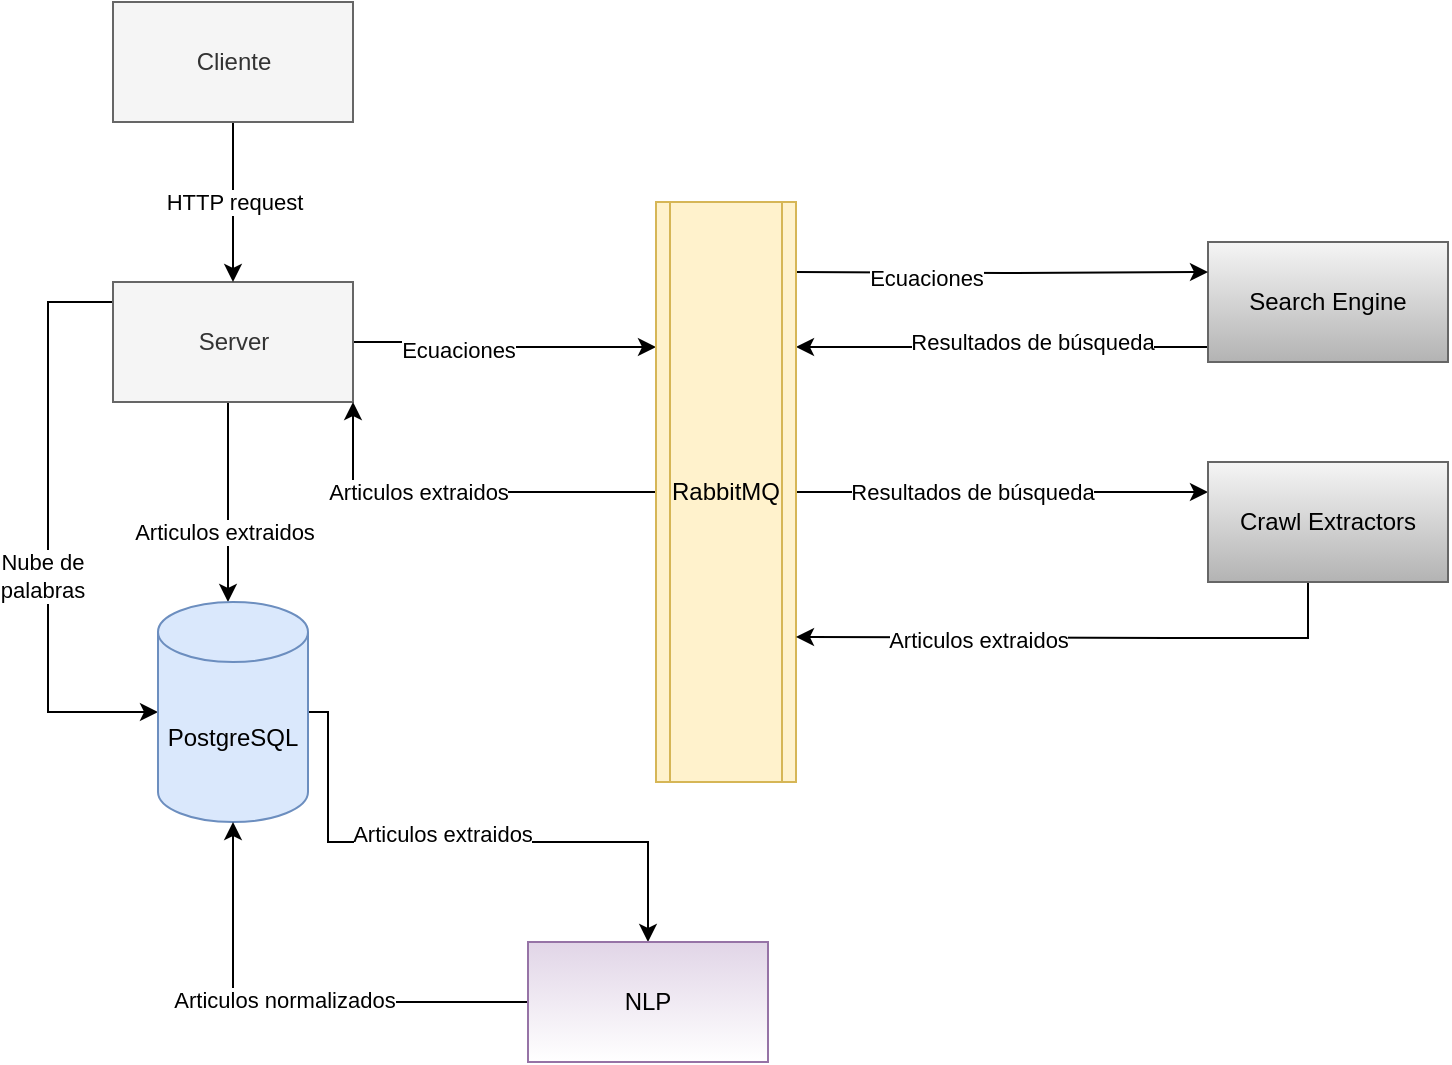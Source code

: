 <mxfile version="13.9.2" type="device"><diagram id="C5RBs43oDa-KdzZeNtuy" name="Page-1"><mxGraphModel dx="834" dy="1649" grid="1" gridSize="10" guides="1" tooltips="1" connect="1" arrows="1" fold="1" page="1" pageScale="1" pageWidth="827" pageHeight="1169" math="0" shadow="0"><root><mxCell id="WIyWlLk6GJQsqaUBKTNV-0"/><mxCell id="WIyWlLk6GJQsqaUBKTNV-1" parent="WIyWlLk6GJQsqaUBKTNV-0"/><mxCell id="NGpMMNKgaFk3UaUDtGjp-5" style="edgeStyle=orthogonalEdgeStyle;rounded=0;orthogonalLoop=1;jettySize=auto;html=1;" parent="WIyWlLk6GJQsqaUBKTNV-1" source="NGpMMNKgaFk3UaUDtGjp-0" target="NGpMMNKgaFk3UaUDtGjp-4" edge="1"><mxGeometry relative="1" as="geometry"><Array as="points"><mxPoint x="130" y="190"/><mxPoint x="130" y="190"/></Array></mxGeometry></mxCell><mxCell id="mftRxoWJpMluQoORDJs9-1" value="Articulos extraidos" style="edgeLabel;html=1;align=center;verticalAlign=middle;resizable=0;points=[];" parent="NGpMMNKgaFk3UaUDtGjp-5" vertex="1" connectable="0"><mxGeometry x="0.3" y="-2" relative="1" as="geometry"><mxPoint as="offset"/></mxGeometry></mxCell><mxCell id="NGpMMNKgaFk3UaUDtGjp-6" style="edgeStyle=orthogonalEdgeStyle;rounded=0;orthogonalLoop=1;jettySize=auto;html=1;entryX=0;entryY=0.25;entryDx=0;entryDy=0;" parent="WIyWlLk6GJQsqaUBKTNV-1" source="NGpMMNKgaFk3UaUDtGjp-0" target="NGpMMNKgaFk3UaUDtGjp-2" edge="1"><mxGeometry relative="1" as="geometry"/></mxCell><mxCell id="NGpMMNKgaFk3UaUDtGjp-7" value="Ecuaciones" style="edgeLabel;html=1;align=center;verticalAlign=middle;resizable=0;points=[];" parent="NGpMMNKgaFk3UaUDtGjp-6" vertex="1" connectable="0"><mxGeometry x="-0.327" y="-4" relative="1" as="geometry"><mxPoint as="offset"/></mxGeometry></mxCell><mxCell id="mftRxoWJpMluQoORDJs9-7" style="edgeStyle=orthogonalEdgeStyle;rounded=0;orthogonalLoop=1;jettySize=auto;html=1;entryX=0;entryY=0.5;entryDx=0;entryDy=0;entryPerimeter=0;" parent="WIyWlLk6GJQsqaUBKTNV-1" source="NGpMMNKgaFk3UaUDtGjp-0" target="NGpMMNKgaFk3UaUDtGjp-4" edge="1"><mxGeometry relative="1" as="geometry"><Array as="points"><mxPoint x="40" y="90"/><mxPoint x="40" y="295"/></Array></mxGeometry></mxCell><mxCell id="mftRxoWJpMluQoORDJs9-8" value="Nube de&lt;br&gt;palabras" style="edgeLabel;html=1;align=center;verticalAlign=middle;resizable=0;points=[];" parent="mftRxoWJpMluQoORDJs9-7" vertex="1" connectable="0"><mxGeometry x="0.159" y="-3" relative="1" as="geometry"><mxPoint as="offset"/></mxGeometry></mxCell><mxCell id="NGpMMNKgaFk3UaUDtGjp-0" value="Server" style="rounded=0;whiteSpace=wrap;html=1;fillColor=#f5f5f5;strokeColor=#666666;fontColor=#333333;" parent="WIyWlLk6GJQsqaUBKTNV-1" vertex="1"><mxGeometry x="72.5" y="80" width="120" height="60" as="geometry"/></mxCell><mxCell id="NGpMMNKgaFk3UaUDtGjp-8" style="edgeStyle=orthogonalEdgeStyle;rounded=0;orthogonalLoop=1;jettySize=auto;html=1;entryX=1;entryY=0.25;entryDx=0;entryDy=0;" parent="WIyWlLk6GJQsqaUBKTNV-1" source="NGpMMNKgaFk3UaUDtGjp-1" target="NGpMMNKgaFk3UaUDtGjp-2" edge="1"><mxGeometry relative="1" as="geometry"><Array as="points"><mxPoint x="517" y="113"/></Array></mxGeometry></mxCell><mxCell id="NGpMMNKgaFk3UaUDtGjp-9" value="Resultados de búsqueda" style="edgeLabel;html=1;align=center;verticalAlign=middle;resizable=0;points=[];" parent="NGpMMNKgaFk3UaUDtGjp-8" vertex="1" connectable="0"><mxGeometry x="-0.142" y="-3" relative="1" as="geometry"><mxPoint as="offset"/></mxGeometry></mxCell><mxCell id="NGpMMNKgaFk3UaUDtGjp-1" value="Search Engine" style="rounded=0;whiteSpace=wrap;html=1;gradientColor=#b3b3b3;fillColor=#f5f5f5;strokeColor=#666666;" parent="WIyWlLk6GJQsqaUBKTNV-1" vertex="1"><mxGeometry x="620" y="60" width="120" height="60" as="geometry"/></mxCell><mxCell id="NGpMMNKgaFk3UaUDtGjp-10" style="edgeStyle=orthogonalEdgeStyle;rounded=0;orthogonalLoop=1;jettySize=auto;html=1;entryX=0;entryY=0.25;entryDx=0;entryDy=0;" parent="WIyWlLk6GJQsqaUBKTNV-1" target="NGpMMNKgaFk3UaUDtGjp-1" edge="1"><mxGeometry relative="1" as="geometry"><mxPoint x="414" y="75" as="sourcePoint"/><Array as="points"/></mxGeometry></mxCell><mxCell id="NGpMMNKgaFk3UaUDtGjp-11" value="Ecuaciones" style="edgeLabel;html=1;align=center;verticalAlign=middle;resizable=0;points=[];" parent="NGpMMNKgaFk3UaUDtGjp-10" vertex="1" connectable="0"><mxGeometry x="-0.376" y="-2" relative="1" as="geometry"><mxPoint as="offset"/></mxGeometry></mxCell><mxCell id="NGpMMNKgaFk3UaUDtGjp-12" style="edgeStyle=orthogonalEdgeStyle;rounded=0;orthogonalLoop=1;jettySize=auto;html=1;entryX=0;entryY=0.25;entryDx=0;entryDy=0;" parent="WIyWlLk6GJQsqaUBKTNV-1" source="NGpMMNKgaFk3UaUDtGjp-2" target="NGpMMNKgaFk3UaUDtGjp-3" edge="1"><mxGeometry relative="1" as="geometry"/></mxCell><mxCell id="NGpMMNKgaFk3UaUDtGjp-13" value="Resultados de búsqueda" style="edgeLabel;html=1;align=center;verticalAlign=middle;resizable=0;points=[];" parent="NGpMMNKgaFk3UaUDtGjp-12" vertex="1" connectable="0"><mxGeometry x="-0.602" y="-4" relative="1" as="geometry"><mxPoint x="47" y="-4" as="offset"/></mxGeometry></mxCell><mxCell id="NGpMMNKgaFk3UaUDtGjp-16" style="edgeStyle=orthogonalEdgeStyle;rounded=0;orthogonalLoop=1;jettySize=auto;html=1;entryX=1;entryY=1;entryDx=0;entryDy=0;" parent="WIyWlLk6GJQsqaUBKTNV-1" source="NGpMMNKgaFk3UaUDtGjp-2" target="NGpMMNKgaFk3UaUDtGjp-0" edge="1"><mxGeometry relative="1" as="geometry"/></mxCell><mxCell id="NGpMMNKgaFk3UaUDtGjp-17" value="Articulos extraidos" style="edgeLabel;html=1;align=center;verticalAlign=middle;resizable=0;points=[];" parent="NGpMMNKgaFk3UaUDtGjp-16" vertex="1" connectable="0"><mxGeometry x="0.215" relative="1" as="geometry"><mxPoint as="offset"/></mxGeometry></mxCell><mxCell id="NGpMMNKgaFk3UaUDtGjp-2" value="RabbitMQ" style="shape=process;whiteSpace=wrap;html=1;backgroundOutline=1;fillColor=#fff2cc;strokeColor=#d6b656;" parent="WIyWlLk6GJQsqaUBKTNV-1" vertex="1"><mxGeometry x="344" y="40" width="70" height="290" as="geometry"/></mxCell><mxCell id="NGpMMNKgaFk3UaUDtGjp-14" style="edgeStyle=orthogonalEdgeStyle;rounded=0;orthogonalLoop=1;jettySize=auto;html=1;entryX=1;entryY=0.75;entryDx=0;entryDy=0;" parent="WIyWlLk6GJQsqaUBKTNV-1" source="NGpMMNKgaFk3UaUDtGjp-3" target="NGpMMNKgaFk3UaUDtGjp-2" edge="1"><mxGeometry relative="1" as="geometry"><Array as="points"><mxPoint x="670" y="258"/><mxPoint x="600" y="258"/></Array></mxGeometry></mxCell><mxCell id="NGpMMNKgaFk3UaUDtGjp-15" value="Articulos extraidos" style="edgeLabel;html=1;align=center;verticalAlign=middle;resizable=0;points=[];" parent="NGpMMNKgaFk3UaUDtGjp-14" vertex="1" connectable="0"><mxGeometry x="0.359" y="1" relative="1" as="geometry"><mxPoint as="offset"/></mxGeometry></mxCell><mxCell id="NGpMMNKgaFk3UaUDtGjp-3" value="Crawl Extractors" style="rounded=0;whiteSpace=wrap;html=1;gradientColor=#b3b3b3;fillColor=#f5f5f5;strokeColor=#666666;" parent="WIyWlLk6GJQsqaUBKTNV-1" vertex="1"><mxGeometry x="620" y="170" width="120" height="60" as="geometry"/></mxCell><mxCell id="mftRxoWJpMluQoORDJs9-2" style="edgeStyle=orthogonalEdgeStyle;rounded=0;orthogonalLoop=1;jettySize=auto;html=1;entryX=0.5;entryY=0;entryDx=0;entryDy=0;" parent="WIyWlLk6GJQsqaUBKTNV-1" source="NGpMMNKgaFk3UaUDtGjp-4" target="mftRxoWJpMluQoORDJs9-0" edge="1"><mxGeometry relative="1" as="geometry"><mxPoint x="340" y="390" as="targetPoint"/><Array as="points"><mxPoint x="180" y="295"/><mxPoint x="180" y="360"/><mxPoint x="340" y="360"/></Array></mxGeometry></mxCell><mxCell id="mftRxoWJpMluQoORDJs9-3" value="Articulos extraidos" style="edgeLabel;html=1;align=center;verticalAlign=middle;resizable=0;points=[];" parent="mftRxoWJpMluQoORDJs9-2" vertex="1" connectable="0"><mxGeometry x="-0.072" y="4" relative="1" as="geometry"><mxPoint as="offset"/></mxGeometry></mxCell><mxCell id="NGpMMNKgaFk3UaUDtGjp-4" value="PostgreSQL" style="shape=cylinder3;whiteSpace=wrap;html=1;boundedLbl=1;backgroundOutline=1;size=15;fillColor=#dae8fc;strokeColor=#6c8ebf;" parent="WIyWlLk6GJQsqaUBKTNV-1" vertex="1"><mxGeometry x="95" y="240" width="75" height="110" as="geometry"/></mxCell><mxCell id="mftRxoWJpMluQoORDJs9-4" style="edgeStyle=orthogonalEdgeStyle;rounded=0;orthogonalLoop=1;jettySize=auto;html=1;entryX=0.5;entryY=1;entryDx=0;entryDy=0;entryPerimeter=0;" parent="WIyWlLk6GJQsqaUBKTNV-1" source="mftRxoWJpMluQoORDJs9-0" target="NGpMMNKgaFk3UaUDtGjp-4" edge="1"><mxGeometry relative="1" as="geometry"/></mxCell><mxCell id="mftRxoWJpMluQoORDJs9-5" value="Articulos normalizados" style="edgeLabel;html=1;align=center;verticalAlign=middle;resizable=0;points=[];" parent="mftRxoWJpMluQoORDJs9-4" vertex="1" connectable="0"><mxGeometry x="0.029" y="-1" relative="1" as="geometry"><mxPoint as="offset"/></mxGeometry></mxCell><mxCell id="mftRxoWJpMluQoORDJs9-0" value="NLP" style="rounded=0;whiteSpace=wrap;html=1;fillColor=#e1d5e7;strokeColor=#9673a6;gradientColor=#ffffff;" parent="WIyWlLk6GJQsqaUBKTNV-1" vertex="1"><mxGeometry x="280" y="410" width="120" height="60" as="geometry"/></mxCell><mxCell id="SEzvpQGRXU5QUV3kwmpn-1" value="HTTP request" style="edgeStyle=orthogonalEdgeStyle;rounded=0;orthogonalLoop=1;jettySize=auto;html=1;entryX=0.5;entryY=0;entryDx=0;entryDy=0;" edge="1" parent="WIyWlLk6GJQsqaUBKTNV-1" source="SEzvpQGRXU5QUV3kwmpn-0" target="NGpMMNKgaFk3UaUDtGjp-0"><mxGeometry relative="1" as="geometry"/></mxCell><mxCell id="SEzvpQGRXU5QUV3kwmpn-0" value="Cliente" style="rounded=0;whiteSpace=wrap;html=1;fillColor=#f5f5f5;strokeColor=#666666;fontColor=#333333;" vertex="1" parent="WIyWlLk6GJQsqaUBKTNV-1"><mxGeometry x="72.5" y="-60" width="120" height="60" as="geometry"/></mxCell></root></mxGraphModel></diagram></mxfile>